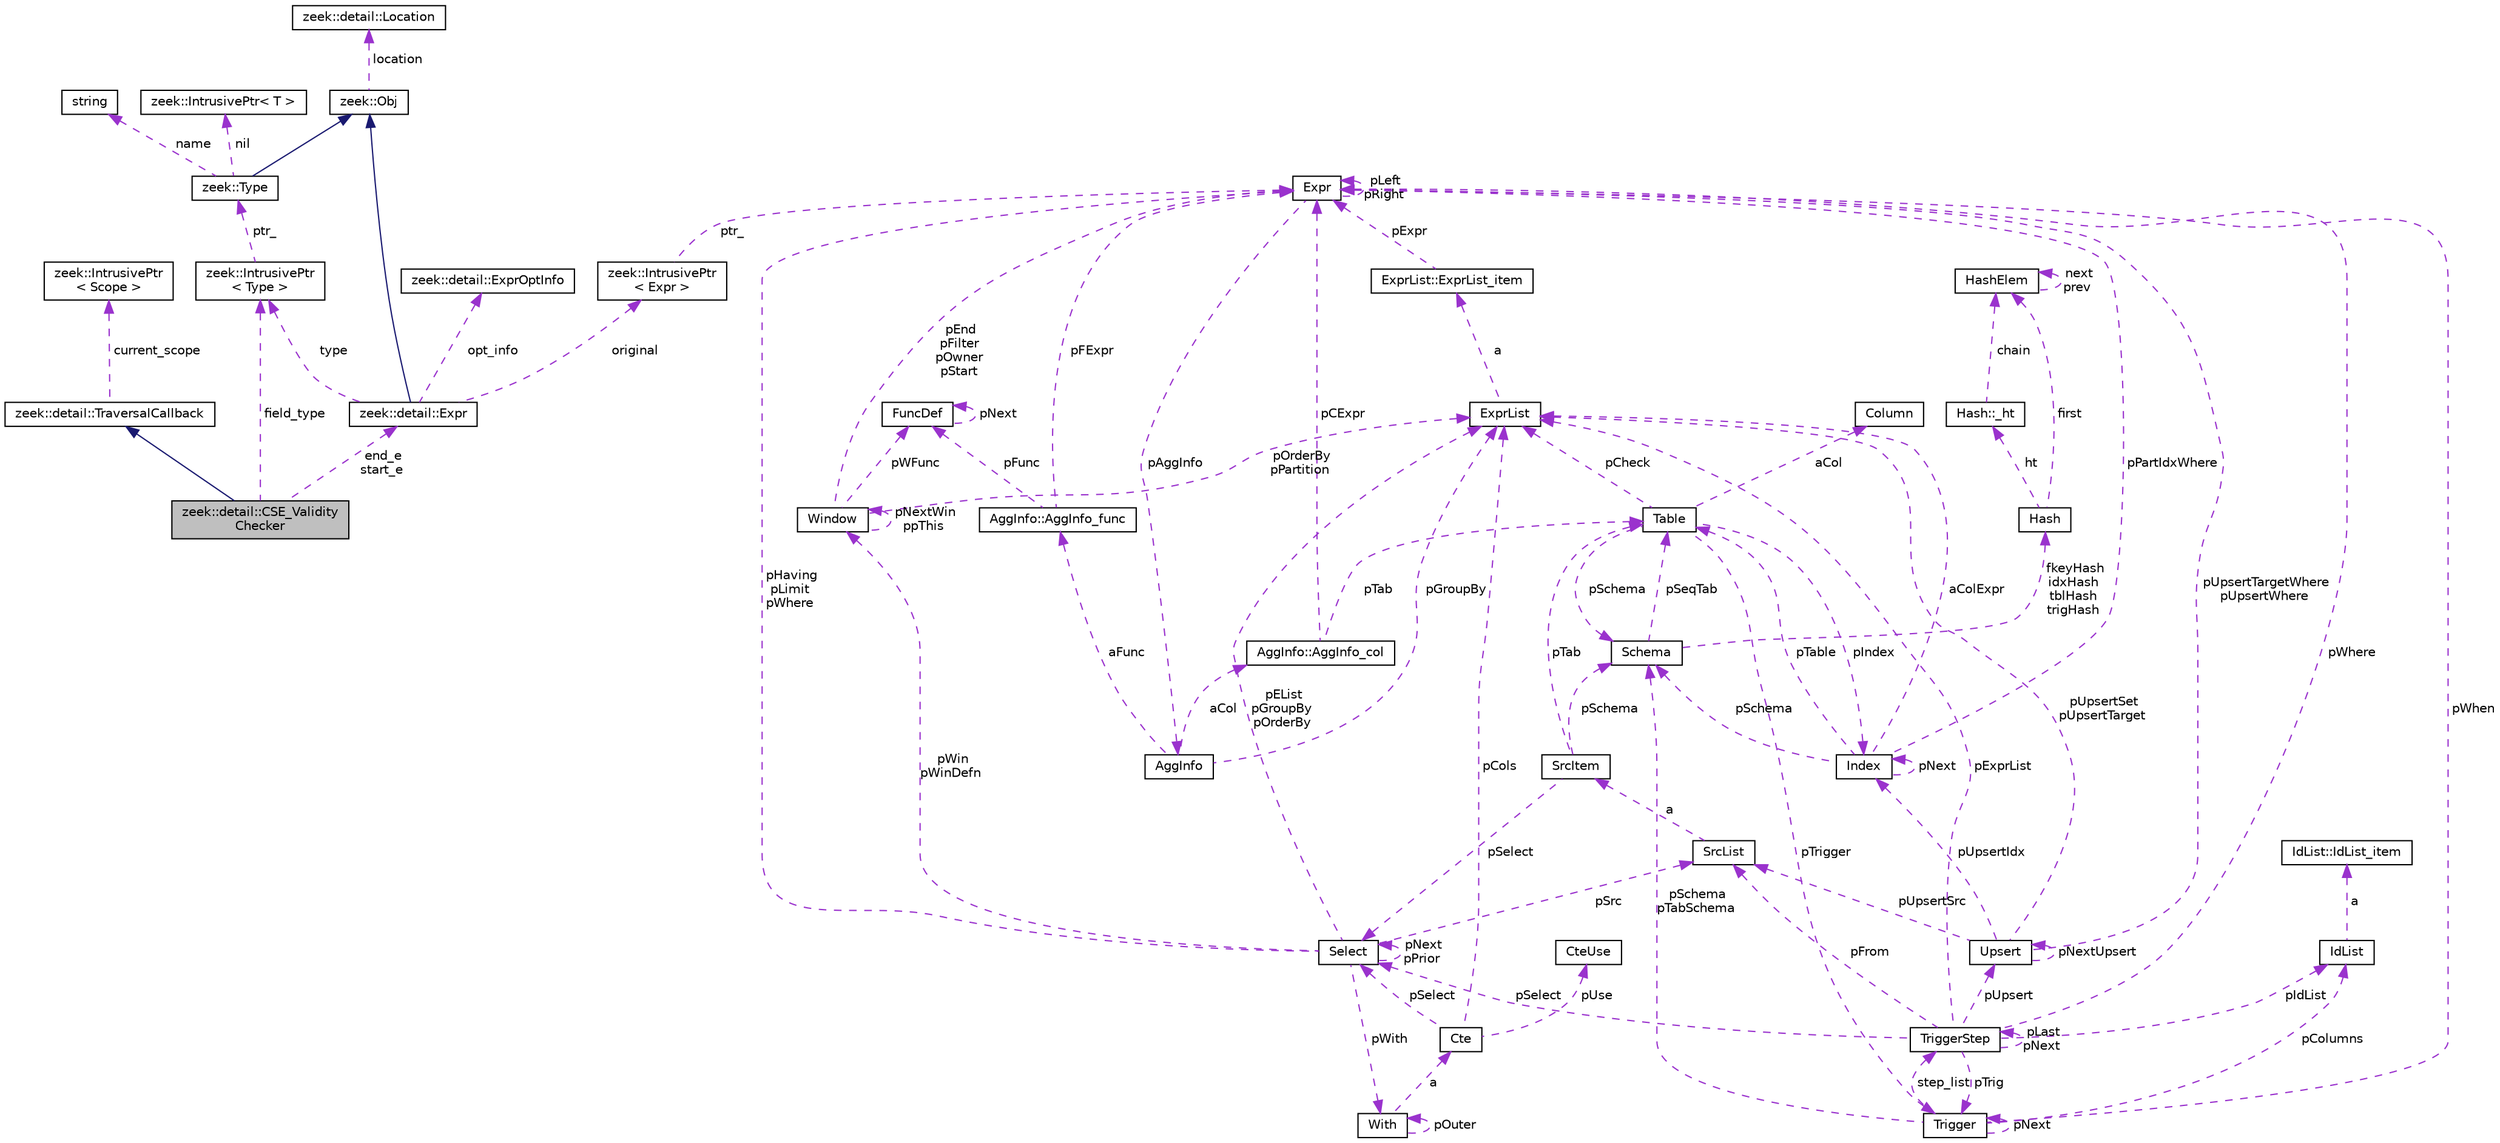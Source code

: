 digraph "zeek::detail::CSE_ValidityChecker"
{
 // LATEX_PDF_SIZE
  edge [fontname="Helvetica",fontsize="10",labelfontname="Helvetica",labelfontsize="10"];
  node [fontname="Helvetica",fontsize="10",shape=record];
  Node1 [label="zeek::detail::CSE_Validity\lChecker",height=0.2,width=0.4,color="black", fillcolor="grey75", style="filled", fontcolor="black",tooltip=" "];
  Node2 -> Node1 [dir="back",color="midnightblue",fontsize="10",style="solid",fontname="Helvetica"];
  Node2 [label="zeek::detail::TraversalCallback",height=0.2,width=0.4,color="black", fillcolor="white", style="filled",URL="$de/de3/classzeek_1_1detail_1_1TraversalCallback.html",tooltip=" "];
  Node3 -> Node2 [dir="back",color="darkorchid3",fontsize="10",style="dashed",label=" current_scope" ,fontname="Helvetica"];
  Node3 [label="zeek::IntrusivePtr\l\< Scope \>",height=0.2,width=0.4,color="black", fillcolor="white", style="filled",URL="$d6/dba/classzeek_1_1IntrusivePtr.html",tooltip=" "];
  Node4 -> Node1 [dir="back",color="darkorchid3",fontsize="10",style="dashed",label=" end_e\nstart_e" ,fontname="Helvetica"];
  Node4 [label="zeek::detail::Expr",height=0.2,width=0.4,color="black", fillcolor="white", style="filled",URL="$dc/d54/classzeek_1_1detail_1_1Expr.html",tooltip=" "];
  Node5 -> Node4 [dir="back",color="midnightblue",fontsize="10",style="solid",fontname="Helvetica"];
  Node5 [label="zeek::Obj",height=0.2,width=0.4,color="black", fillcolor="white", style="filled",URL="$dd/df1/classzeek_1_1Obj.html",tooltip=" "];
  Node6 -> Node5 [dir="back",color="darkorchid3",fontsize="10",style="dashed",label=" location" ,fontname="Helvetica"];
  Node6 [label="zeek::detail::Location",height=0.2,width=0.4,color="black", fillcolor="white", style="filled",URL="$d5/d1d/classzeek_1_1detail_1_1Location.html",tooltip=" "];
  Node7 -> Node4 [dir="back",color="darkorchid3",fontsize="10",style="dashed",label=" type" ,fontname="Helvetica"];
  Node7 [label="zeek::IntrusivePtr\l\< Type \>",height=0.2,width=0.4,color="black", fillcolor="white", style="filled",URL="$d6/dba/classzeek_1_1IntrusivePtr.html",tooltip=" "];
  Node8 -> Node7 [dir="back",color="darkorchid3",fontsize="10",style="dashed",label=" ptr_" ,fontname="Helvetica"];
  Node8 [label="zeek::Type",height=0.2,width=0.4,color="black", fillcolor="white", style="filled",URL="$d0/d4f/classzeek_1_1Type.html",tooltip=" "];
  Node5 -> Node8 [dir="back",color="midnightblue",fontsize="10",style="solid",fontname="Helvetica"];
  Node9 -> Node8 [dir="back",color="darkorchid3",fontsize="10",style="dashed",label=" nil" ,fontname="Helvetica"];
  Node9 [label="zeek::IntrusivePtr\< T \>",height=0.2,width=0.4,color="black", fillcolor="white", style="filled",URL="$d6/dba/classzeek_1_1IntrusivePtr.html",tooltip=" "];
  Node10 -> Node8 [dir="back",color="darkorchid3",fontsize="10",style="dashed",label=" name" ,fontname="Helvetica"];
  Node10 [label="string",height=0.2,width=0.4,color="black", fillcolor="white", style="filled",tooltip=" "];
  Node11 -> Node4 [dir="back",color="darkorchid3",fontsize="10",style="dashed",label=" original" ,fontname="Helvetica"];
  Node11 [label="zeek::IntrusivePtr\l\< Expr \>",height=0.2,width=0.4,color="black", fillcolor="white", style="filled",URL="$d6/dba/classzeek_1_1IntrusivePtr.html",tooltip=" "];
  Node12 -> Node11 [dir="back",color="darkorchid3",fontsize="10",style="dashed",label=" ptr_" ,fontname="Helvetica"];
  Node12 [label="Expr",height=0.2,width=0.4,color="black", fillcolor="white", style="filled",URL="$db/d1b/sqlite3_8c.html#d4/dfb/structExpr",tooltip=" "];
  Node12 -> Node12 [dir="back",color="darkorchid3",fontsize="10",style="dashed",label=" pLeft\npRight" ,fontname="Helvetica"];
  Node13 -> Node12 [dir="back",color="darkorchid3",fontsize="10",style="dashed",label=" pAggInfo" ,fontname="Helvetica"];
  Node13 [label="AggInfo",height=0.2,width=0.4,color="black", fillcolor="white", style="filled",URL="$db/d1b/sqlite3_8c.html#d2/dc8/structAggInfo",tooltip=" "];
  Node14 -> Node13 [dir="back",color="darkorchid3",fontsize="10",style="dashed",label=" pGroupBy" ,fontname="Helvetica"];
  Node14 [label="ExprList",height=0.2,width=0.4,color="black", fillcolor="white", style="filled",URL="$db/d1b/sqlite3_8c.html#d5/d5c/structExprList",tooltip=" "];
  Node15 -> Node14 [dir="back",color="darkorchid3",fontsize="10",style="dashed",label=" a" ,fontname="Helvetica"];
  Node15 [label="ExprList::ExprList_item",height=0.2,width=0.4,color="black", fillcolor="white", style="filled",URL="$db/d1b/sqlite3_8c.html#d8/dae/structExprList_1_1ExprList__item",tooltip=" "];
  Node12 -> Node15 [dir="back",color="darkorchid3",fontsize="10",style="dashed",label=" pExpr" ,fontname="Helvetica"];
  Node16 -> Node13 [dir="back",color="darkorchid3",fontsize="10",style="dashed",label=" aCol" ,fontname="Helvetica"];
  Node16 [label="AggInfo::AggInfo_col",height=0.2,width=0.4,color="black", fillcolor="white", style="filled",URL="$db/d1b/sqlite3_8c.html#d6/d3a/structAggInfo_1_1AggInfo__col",tooltip=" "];
  Node17 -> Node16 [dir="back",color="darkorchid3",fontsize="10",style="dashed",label=" pTab" ,fontname="Helvetica"];
  Node17 [label="Table",height=0.2,width=0.4,color="black", fillcolor="white", style="filled",URL="$db/d1b/sqlite3_8c.html#dc/dcb/structTable",tooltip=" "];
  Node18 -> Node17 [dir="back",color="darkorchid3",fontsize="10",style="dashed",label=" aCol" ,fontname="Helvetica"];
  Node18 [label="Column",height=0.2,width=0.4,color="black", fillcolor="white", style="filled",URL="$db/d1b/sqlite3_8c.html#dc/dc1/structColumn",tooltip=" "];
  Node19 -> Node17 [dir="back",color="darkorchid3",fontsize="10",style="dashed",label=" pIndex" ,fontname="Helvetica"];
  Node19 [label="Index",height=0.2,width=0.4,color="black", fillcolor="white", style="filled",URL="$db/d1b/sqlite3_8c.html#df/d86/structIndex",tooltip=" "];
  Node17 -> Node19 [dir="back",color="darkorchid3",fontsize="10",style="dashed",label=" pTable" ,fontname="Helvetica"];
  Node19 -> Node19 [dir="back",color="darkorchid3",fontsize="10",style="dashed",label=" pNext" ,fontname="Helvetica"];
  Node20 -> Node19 [dir="back",color="darkorchid3",fontsize="10",style="dashed",label=" pSchema" ,fontname="Helvetica"];
  Node20 [label="Schema",height=0.2,width=0.4,color="black", fillcolor="white", style="filled",URL="$db/d1b/sqlite3_8c.html#d8/db0/structSchema",tooltip=" "];
  Node21 -> Node20 [dir="back",color="darkorchid3",fontsize="10",style="dashed",label=" fkeyHash\nidxHash\ntblHash\ntrigHash" ,fontname="Helvetica"];
  Node21 [label="Hash",height=0.2,width=0.4,color="black", fillcolor="white", style="filled",URL="$db/d1b/sqlite3_8c.html#d1/dbe/structHash",tooltip=" "];
  Node22 -> Node21 [dir="back",color="darkorchid3",fontsize="10",style="dashed",label=" first" ,fontname="Helvetica"];
  Node22 [label="HashElem",height=0.2,width=0.4,color="black", fillcolor="white", style="filled",URL="$db/d1b/sqlite3_8c.html#da/d21/structHashElem",tooltip=" "];
  Node22 -> Node22 [dir="back",color="darkorchid3",fontsize="10",style="dashed",label=" next\nprev" ,fontname="Helvetica"];
  Node23 -> Node21 [dir="back",color="darkorchid3",fontsize="10",style="dashed",label=" ht" ,fontname="Helvetica"];
  Node23 [label="Hash::_ht",height=0.2,width=0.4,color="black", fillcolor="white", style="filled",URL="$db/d1b/sqlite3_8c.html#d7/d1f/structHash_1_1__ht",tooltip=" "];
  Node22 -> Node23 [dir="back",color="darkorchid3",fontsize="10",style="dashed",label=" chain" ,fontname="Helvetica"];
  Node17 -> Node20 [dir="back",color="darkorchid3",fontsize="10",style="dashed",label=" pSeqTab" ,fontname="Helvetica"];
  Node12 -> Node19 [dir="back",color="darkorchid3",fontsize="10",style="dashed",label=" pPartIdxWhere" ,fontname="Helvetica"];
  Node14 -> Node19 [dir="back",color="darkorchid3",fontsize="10",style="dashed",label=" aColExpr" ,fontname="Helvetica"];
  Node14 -> Node17 [dir="back",color="darkorchid3",fontsize="10",style="dashed",label=" pCheck" ,fontname="Helvetica"];
  Node24 -> Node17 [dir="back",color="darkorchid3",fontsize="10",style="dashed",label=" pTrigger" ,fontname="Helvetica"];
  Node24 [label="Trigger",height=0.2,width=0.4,color="black", fillcolor="white", style="filled",URL="$db/d1b/sqlite3_8c.html#dc/d15/structTrigger",tooltip=" "];
  Node12 -> Node24 [dir="back",color="darkorchid3",fontsize="10",style="dashed",label=" pWhen" ,fontname="Helvetica"];
  Node25 -> Node24 [dir="back",color="darkorchid3",fontsize="10",style="dashed",label=" pColumns" ,fontname="Helvetica"];
  Node25 [label="IdList",height=0.2,width=0.4,color="black", fillcolor="white", style="filled",URL="$db/d1b/sqlite3_8c.html#da/d69/structIdList",tooltip=" "];
  Node26 -> Node25 [dir="back",color="darkorchid3",fontsize="10",style="dashed",label=" a" ,fontname="Helvetica"];
  Node26 [label="IdList::IdList_item",height=0.2,width=0.4,color="black", fillcolor="white", style="filled",URL="$db/d1b/sqlite3_8c.html#d4/dc3/structIdList_1_1IdList__item",tooltip=" "];
  Node20 -> Node24 [dir="back",color="darkorchid3",fontsize="10",style="dashed",label=" pSchema\npTabSchema" ,fontname="Helvetica"];
  Node27 -> Node24 [dir="back",color="darkorchid3",fontsize="10",style="dashed",label=" step_list" ,fontname="Helvetica"];
  Node27 [label="TriggerStep",height=0.2,width=0.4,color="black", fillcolor="white", style="filled",URL="$db/d1b/sqlite3_8c.html#d5/da5/structTriggerStep",tooltip=" "];
  Node24 -> Node27 [dir="back",color="darkorchid3",fontsize="10",style="dashed",label=" pTrig" ,fontname="Helvetica"];
  Node28 -> Node27 [dir="back",color="darkorchid3",fontsize="10",style="dashed",label=" pSelect" ,fontname="Helvetica"];
  Node28 [label="Select",height=0.2,width=0.4,color="black", fillcolor="white", style="filled",URL="$db/d1b/sqlite3_8c.html#dd/d39/structSelect",tooltip=" "];
  Node14 -> Node28 [dir="back",color="darkorchid3",fontsize="10",style="dashed",label=" pEList\npGroupBy\npOrderBy" ,fontname="Helvetica"];
  Node29 -> Node28 [dir="back",color="darkorchid3",fontsize="10",style="dashed",label=" pSrc" ,fontname="Helvetica"];
  Node29 [label="SrcList",height=0.2,width=0.4,color="black", fillcolor="white", style="filled",URL="$db/d1b/sqlite3_8c.html#de/deb/structSrcList",tooltip=" "];
  Node30 -> Node29 [dir="back",color="darkorchid3",fontsize="10",style="dashed",label=" a" ,fontname="Helvetica"];
  Node30 [label="SrcItem",height=0.2,width=0.4,color="black", fillcolor="white", style="filled",URL="$db/d1b/sqlite3_8c.html#d0/d26/structSrcItem",tooltip=" "];
  Node20 -> Node30 [dir="back",color="darkorchid3",fontsize="10",style="dashed",label=" pSchema" ,fontname="Helvetica"];
  Node17 -> Node30 [dir="back",color="darkorchid3",fontsize="10",style="dashed",label=" pTab" ,fontname="Helvetica"];
  Node28 -> Node30 [dir="back",color="darkorchid3",fontsize="10",style="dashed",label=" pSelect" ,fontname="Helvetica"];
  Node12 -> Node28 [dir="back",color="darkorchid3",fontsize="10",style="dashed",label=" pHaving\npLimit\npWhere" ,fontname="Helvetica"];
  Node28 -> Node28 [dir="back",color="darkorchid3",fontsize="10",style="dashed",label=" pNext\npPrior" ,fontname="Helvetica"];
  Node31 -> Node28 [dir="back",color="darkorchid3",fontsize="10",style="dashed",label=" pWith" ,fontname="Helvetica"];
  Node31 [label="With",height=0.2,width=0.4,color="black", fillcolor="white", style="filled",URL="$db/d1b/sqlite3_8c.html#df/d70/structWith",tooltip=" "];
  Node31 -> Node31 [dir="back",color="darkorchid3",fontsize="10",style="dashed",label=" pOuter" ,fontname="Helvetica"];
  Node32 -> Node31 [dir="back",color="darkorchid3",fontsize="10",style="dashed",label=" a" ,fontname="Helvetica"];
  Node32 [label="Cte",height=0.2,width=0.4,color="black", fillcolor="white", style="filled",URL="$db/d1b/sqlite3_8c.html#da/dbd/structCte",tooltip=" "];
  Node14 -> Node32 [dir="back",color="darkorchid3",fontsize="10",style="dashed",label=" pCols" ,fontname="Helvetica"];
  Node28 -> Node32 [dir="back",color="darkorchid3",fontsize="10",style="dashed",label=" pSelect" ,fontname="Helvetica"];
  Node33 -> Node32 [dir="back",color="darkorchid3",fontsize="10",style="dashed",label=" pUse" ,fontname="Helvetica"];
  Node33 [label="CteUse",height=0.2,width=0.4,color="black", fillcolor="white", style="filled",URL="$db/d1b/sqlite3_8c.html#d1/d27/structCteUse",tooltip=" "];
  Node34 -> Node28 [dir="back",color="darkorchid3",fontsize="10",style="dashed",label=" pWin\npWinDefn" ,fontname="Helvetica"];
  Node34 [label="Window",height=0.2,width=0.4,color="black", fillcolor="white", style="filled",URL="$db/d1b/sqlite3_8c.html#d6/d08/structWindow",tooltip=" "];
  Node14 -> Node34 [dir="back",color="darkorchid3",fontsize="10",style="dashed",label=" pOrderBy\npPartition" ,fontname="Helvetica"];
  Node12 -> Node34 [dir="back",color="darkorchid3",fontsize="10",style="dashed",label=" pEnd\npFilter\npOwner\npStart" ,fontname="Helvetica"];
  Node34 -> Node34 [dir="back",color="darkorchid3",fontsize="10",style="dashed",label=" pNextWin\nppThis" ,fontname="Helvetica"];
  Node35 -> Node34 [dir="back",color="darkorchid3",fontsize="10",style="dashed",label=" pWFunc" ,fontname="Helvetica"];
  Node35 [label="FuncDef",height=0.2,width=0.4,color="black", fillcolor="white", style="filled",URL="$d1/d3a/structFuncDef.html",tooltip=" "];
  Node35 -> Node35 [dir="back",color="darkorchid3",fontsize="10",style="dashed",label=" pNext" ,fontname="Helvetica"];
  Node29 -> Node27 [dir="back",color="darkorchid3",fontsize="10",style="dashed",label=" pFrom" ,fontname="Helvetica"];
  Node12 -> Node27 [dir="back",color="darkorchid3",fontsize="10",style="dashed",label=" pWhere" ,fontname="Helvetica"];
  Node14 -> Node27 [dir="back",color="darkorchid3",fontsize="10",style="dashed",label=" pExprList" ,fontname="Helvetica"];
  Node25 -> Node27 [dir="back",color="darkorchid3",fontsize="10",style="dashed",label=" pIdList" ,fontname="Helvetica"];
  Node36 -> Node27 [dir="back",color="darkorchid3",fontsize="10",style="dashed",label=" pUpsert" ,fontname="Helvetica"];
  Node36 [label="Upsert",height=0.2,width=0.4,color="black", fillcolor="white", style="filled",URL="$db/d1b/sqlite3_8c.html#da/d8e/structUpsert",tooltip=" "];
  Node14 -> Node36 [dir="back",color="darkorchid3",fontsize="10",style="dashed",label=" pUpsertSet\npUpsertTarget" ,fontname="Helvetica"];
  Node12 -> Node36 [dir="back",color="darkorchid3",fontsize="10",style="dashed",label=" pUpsertTargetWhere\npUpsertWhere" ,fontname="Helvetica"];
  Node36 -> Node36 [dir="back",color="darkorchid3",fontsize="10",style="dashed",label=" pNextUpsert" ,fontname="Helvetica"];
  Node19 -> Node36 [dir="back",color="darkorchid3",fontsize="10",style="dashed",label=" pUpsertIdx" ,fontname="Helvetica"];
  Node29 -> Node36 [dir="back",color="darkorchid3",fontsize="10",style="dashed",label=" pUpsertSrc" ,fontname="Helvetica"];
  Node27 -> Node27 [dir="back",color="darkorchid3",fontsize="10",style="dashed",label=" pLast\npNext" ,fontname="Helvetica"];
  Node24 -> Node24 [dir="back",color="darkorchid3",fontsize="10",style="dashed",label=" pNext" ,fontname="Helvetica"];
  Node20 -> Node17 [dir="back",color="darkorchid3",fontsize="10",style="dashed",label=" pSchema" ,fontname="Helvetica"];
  Node12 -> Node16 [dir="back",color="darkorchid3",fontsize="10",style="dashed",label=" pCExpr" ,fontname="Helvetica"];
  Node37 -> Node13 [dir="back",color="darkorchid3",fontsize="10",style="dashed",label=" aFunc" ,fontname="Helvetica"];
  Node37 [label="AggInfo::AggInfo_func",height=0.2,width=0.4,color="black", fillcolor="white", style="filled",URL="$db/d1b/sqlite3_8c.html#d3/d2e/structAggInfo_1_1AggInfo__func",tooltip=" "];
  Node12 -> Node37 [dir="back",color="darkorchid3",fontsize="10",style="dashed",label=" pFExpr" ,fontname="Helvetica"];
  Node35 -> Node37 [dir="back",color="darkorchid3",fontsize="10",style="dashed",label=" pFunc" ,fontname="Helvetica"];
  Node38 -> Node4 [dir="back",color="darkorchid3",fontsize="10",style="dashed",label=" opt_info" ,fontname="Helvetica"];
  Node38 [label="zeek::detail::ExprOptInfo",height=0.2,width=0.4,color="black", fillcolor="white", style="filled",URL="$d2/d12/namespacezeek_1_1detail.html#de/d9f/classzeek_1_1detail_1_1ExprOptInfo",tooltip=" "];
  Node7 -> Node1 [dir="back",color="darkorchid3",fontsize="10",style="dashed",label=" field_type" ,fontname="Helvetica"];
}
